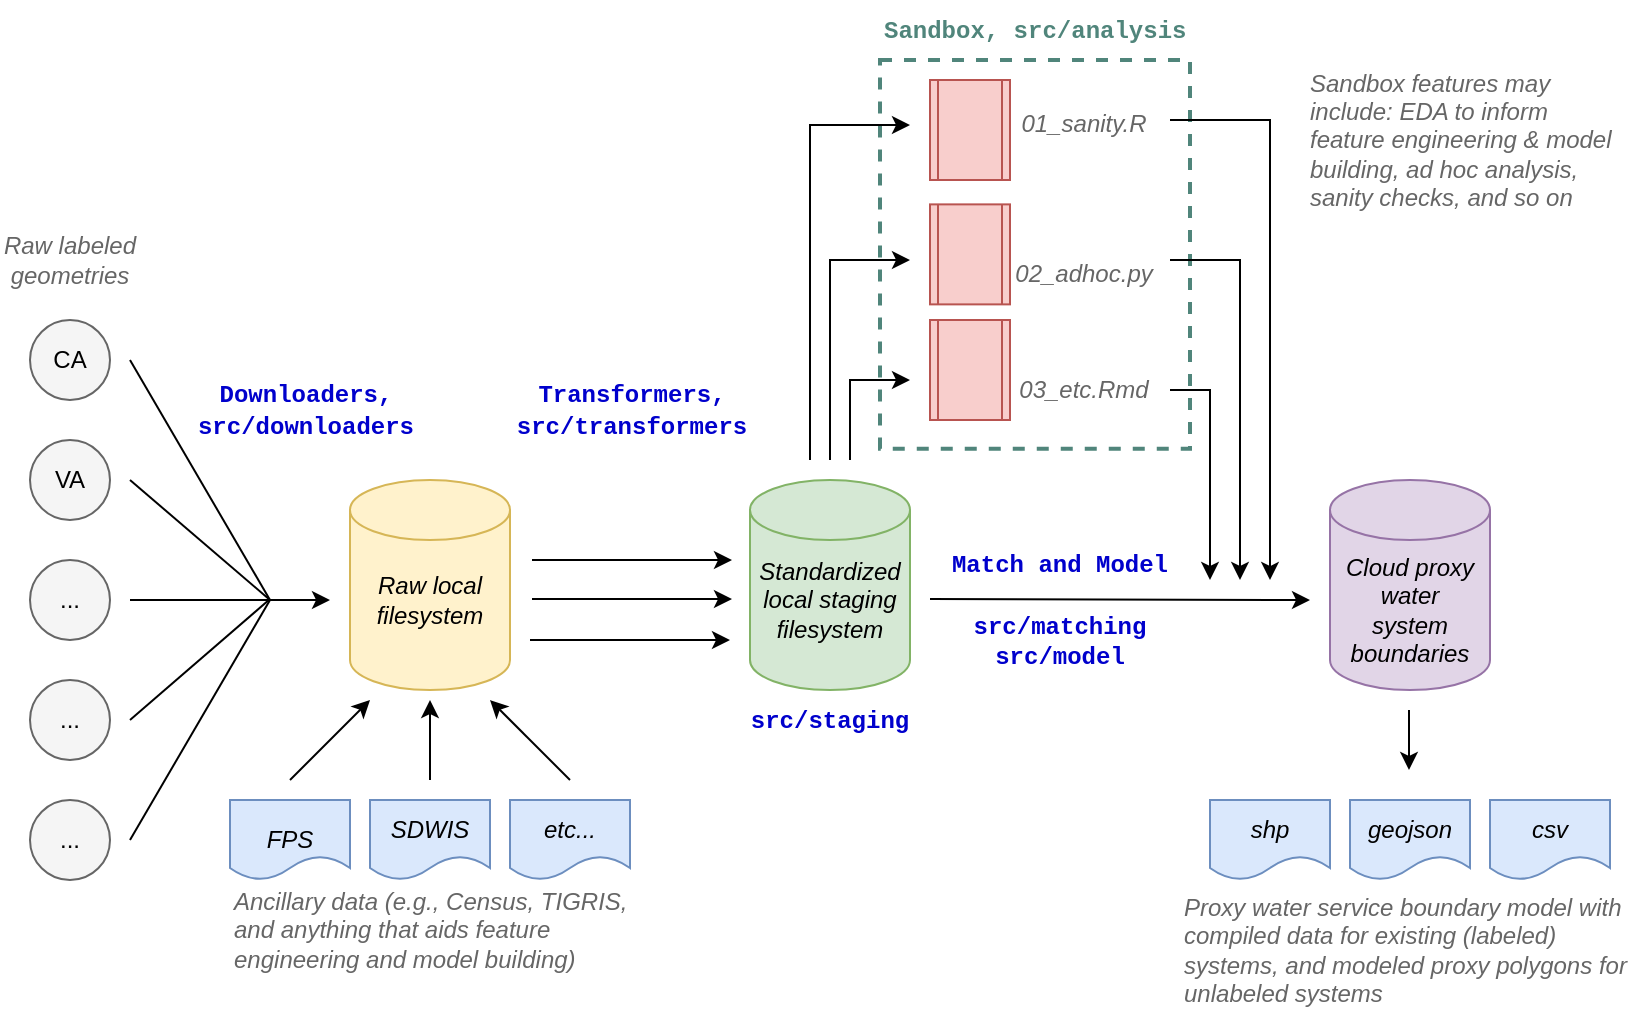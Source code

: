 <mxfile version="16.3.0" type="github">
  <diagram id="tJuNuwM7w041aLE-RxrF" name="Page-1">
    <mxGraphModel dx="1112" dy="736" grid="1" gridSize="10" guides="1" tooltips="1" connect="1" arrows="1" fold="1" page="1" pageScale="1" pageWidth="850" pageHeight="1100" math="0" shadow="0">
      <root>
        <mxCell id="0" />
        <mxCell id="1" parent="0" />
        <mxCell id="s7t7nHPVm9k2qo2n3bWj-88" value="" style="rounded=0;whiteSpace=wrap;html=1;dashed=1;fontFamily=Courier New;fontColor=#666666;strokeWidth=2;fillColor=none;strokeColor=#50857B;" parent="1" vertex="1">
          <mxGeometry x="465" y="30" width="155" height="194.38" as="geometry" />
        </mxCell>
        <mxCell id="s7t7nHPVm9k2qo2n3bWj-1" value="" style="ellipse;whiteSpace=wrap;html=1;aspect=fixed;fillColor=#f5f5f5;fontColor=#333333;strokeColor=#666666;" parent="1" vertex="1">
          <mxGeometry x="40" y="160" width="40" height="40" as="geometry" />
        </mxCell>
        <mxCell id="s7t7nHPVm9k2qo2n3bWj-2" value="" style="ellipse;whiteSpace=wrap;html=1;aspect=fixed;fillColor=#f5f5f5;fontColor=#333333;strokeColor=#666666;" parent="1" vertex="1">
          <mxGeometry x="40" y="220" width="40" height="40" as="geometry" />
        </mxCell>
        <mxCell id="s7t7nHPVm9k2qo2n3bWj-3" value="" style="ellipse;whiteSpace=wrap;html=1;aspect=fixed;fillColor=#f5f5f5;fontColor=#333333;strokeColor=#666666;" parent="1" vertex="1">
          <mxGeometry x="40" y="280" width="40" height="40" as="geometry" />
        </mxCell>
        <mxCell id="s7t7nHPVm9k2qo2n3bWj-4" value="" style="ellipse;whiteSpace=wrap;html=1;aspect=fixed;fillColor=#f5f5f5;fontColor=#333333;strokeColor=#666666;" parent="1" vertex="1">
          <mxGeometry x="40" y="340" width="40" height="40" as="geometry" />
        </mxCell>
        <mxCell id="s7t7nHPVm9k2qo2n3bWj-5" value="" style="ellipse;whiteSpace=wrap;html=1;aspect=fixed;fillColor=#f5f5f5;fontColor=#333333;strokeColor=#666666;" parent="1" vertex="1">
          <mxGeometry x="40" y="400" width="40" height="40" as="geometry" />
        </mxCell>
        <mxCell id="s7t7nHPVm9k2qo2n3bWj-7" value="" style="endArrow=none;html=1;rounded=0;" parent="1" edge="1">
          <mxGeometry width="50" height="50" relative="1" as="geometry">
            <mxPoint x="90" y="420" as="sourcePoint" />
            <mxPoint x="160" y="300" as="targetPoint" />
          </mxGeometry>
        </mxCell>
        <mxCell id="s7t7nHPVm9k2qo2n3bWj-8" value="" style="endArrow=none;html=1;rounded=0;" parent="1" edge="1">
          <mxGeometry width="50" height="50" relative="1" as="geometry">
            <mxPoint x="90" y="180" as="sourcePoint" />
            <mxPoint x="160" y="300" as="targetPoint" />
          </mxGeometry>
        </mxCell>
        <mxCell id="s7t7nHPVm9k2qo2n3bWj-9" value="" style="endArrow=none;html=1;rounded=0;" parent="1" edge="1">
          <mxGeometry width="50" height="50" relative="1" as="geometry">
            <mxPoint x="90" y="240" as="sourcePoint" />
            <mxPoint x="160" y="300" as="targetPoint" />
          </mxGeometry>
        </mxCell>
        <mxCell id="s7t7nHPVm9k2qo2n3bWj-10" value="" style="endArrow=none;html=1;rounded=0;" parent="1" edge="1">
          <mxGeometry width="50" height="50" relative="1" as="geometry">
            <mxPoint x="90" y="300" as="sourcePoint" />
            <mxPoint x="160" y="300" as="targetPoint" />
          </mxGeometry>
        </mxCell>
        <mxCell id="s7t7nHPVm9k2qo2n3bWj-11" value="" style="endArrow=none;html=1;rounded=0;" parent="1" edge="1">
          <mxGeometry width="50" height="50" relative="1" as="geometry">
            <mxPoint x="90" y="360" as="sourcePoint" />
            <mxPoint x="160" y="299.5" as="targetPoint" />
          </mxGeometry>
        </mxCell>
        <mxCell id="s7t7nHPVm9k2qo2n3bWj-12" value="" style="endArrow=classic;html=1;rounded=0;" parent="1" edge="1">
          <mxGeometry width="50" height="50" relative="1" as="geometry">
            <mxPoint x="160" y="300" as="sourcePoint" />
            <mxPoint x="190" y="300" as="targetPoint" />
          </mxGeometry>
        </mxCell>
        <mxCell id="s7t7nHPVm9k2qo2n3bWj-13" value="&lt;i&gt;Raw labeled geometries&lt;/i&gt;" style="text;html=1;strokeColor=none;fillColor=none;align=center;verticalAlign=middle;whiteSpace=wrap;rounded=0;fontColor=#666666;" parent="1" vertex="1">
          <mxGeometry x="25" y="115" width="70" height="30" as="geometry" />
        </mxCell>
        <mxCell id="s7t7nHPVm9k2qo2n3bWj-14" value="CA" style="text;html=1;strokeColor=none;fillColor=none;align=center;verticalAlign=middle;whiteSpace=wrap;rounded=0;" parent="1" vertex="1">
          <mxGeometry x="30" y="165" width="60" height="30" as="geometry" />
        </mxCell>
        <mxCell id="s7t7nHPVm9k2qo2n3bWj-15" value="VA" style="text;html=1;strokeColor=none;fillColor=none;align=center;verticalAlign=middle;whiteSpace=wrap;rounded=0;" parent="1" vertex="1">
          <mxGeometry x="30" y="222.5" width="60" height="35" as="geometry" />
        </mxCell>
        <mxCell id="s7t7nHPVm9k2qo2n3bWj-17" value="" style="shape=cylinder3;whiteSpace=wrap;html=1;boundedLbl=1;backgroundOutline=1;size=15;fillColor=#fff2cc;strokeColor=#d6b656;" parent="1" vertex="1">
          <mxGeometry x="200" y="240" width="80" height="105" as="geometry" />
        </mxCell>
        <mxCell id="s7t7nHPVm9k2qo2n3bWj-18" value="&lt;i&gt;Raw local&lt;br&gt;filesystem&lt;/i&gt;" style="text;html=1;strokeColor=none;fillColor=none;align=center;verticalAlign=middle;whiteSpace=wrap;rounded=0;" parent="1" vertex="1">
          <mxGeometry x="205" y="285" width="70" height="30" as="geometry" />
        </mxCell>
        <mxCell id="s7t7nHPVm9k2qo2n3bWj-29" value="" style="shape=document;whiteSpace=wrap;html=1;boundedLbl=1;fillColor=#dae8fc;strokeColor=#6c8ebf;" parent="1" vertex="1">
          <mxGeometry x="140" y="400" width="60" height="40" as="geometry" />
        </mxCell>
        <mxCell id="s7t7nHPVm9k2qo2n3bWj-30" value="" style="shape=document;whiteSpace=wrap;html=1;boundedLbl=1;fillColor=#dae8fc;strokeColor=#6c8ebf;" parent="1" vertex="1">
          <mxGeometry x="210" y="400" width="60" height="40" as="geometry" />
        </mxCell>
        <mxCell id="s7t7nHPVm9k2qo2n3bWj-31" value="" style="shape=document;whiteSpace=wrap;html=1;boundedLbl=1;fillColor=#dae8fc;strokeColor=#6c8ebf;" parent="1" vertex="1">
          <mxGeometry x="280" y="400" width="60" height="40" as="geometry" />
        </mxCell>
        <mxCell id="s7t7nHPVm9k2qo2n3bWj-33" value="" style="endArrow=classic;html=1;rounded=0;" parent="1" edge="1">
          <mxGeometry width="50" height="50" relative="1" as="geometry">
            <mxPoint x="170" y="390" as="sourcePoint" />
            <mxPoint x="210" y="350" as="targetPoint" />
          </mxGeometry>
        </mxCell>
        <mxCell id="s7t7nHPVm9k2qo2n3bWj-34" value="" style="endArrow=classic;html=1;rounded=0;" parent="1" edge="1">
          <mxGeometry width="50" height="50" relative="1" as="geometry">
            <mxPoint x="310" y="390" as="sourcePoint" />
            <mxPoint x="270" y="350" as="targetPoint" />
          </mxGeometry>
        </mxCell>
        <mxCell id="s7t7nHPVm9k2qo2n3bWj-35" value="" style="endArrow=classic;html=1;rounded=0;" parent="1" edge="1">
          <mxGeometry width="50" height="50" relative="1" as="geometry">
            <mxPoint x="240" y="390" as="sourcePoint" />
            <mxPoint x="240" y="350" as="targetPoint" />
          </mxGeometry>
        </mxCell>
        <mxCell id="s7t7nHPVm9k2qo2n3bWj-36" value="&lt;i&gt;Ancillary data (e.g., Census, TIGRIS, and anything that aids feature engineering and model building)&lt;/i&gt;" style="text;html=1;strokeColor=none;fillColor=none;align=left;verticalAlign=middle;whiteSpace=wrap;rounded=0;fontColor=#666666;" parent="1" vertex="1">
          <mxGeometry x="140" y="450" width="200" height="30" as="geometry" />
        </mxCell>
        <mxCell id="s7t7nHPVm9k2qo2n3bWj-37" value="&lt;i&gt;FPS&lt;/i&gt;" style="text;html=1;strokeColor=none;fillColor=none;align=center;verticalAlign=middle;whiteSpace=wrap;rounded=0;" parent="1" vertex="1">
          <mxGeometry x="145" y="400" width="50" height="40" as="geometry" />
        </mxCell>
        <mxCell id="s7t7nHPVm9k2qo2n3bWj-38" value="&lt;i&gt;SDWIS&lt;/i&gt;" style="text;html=1;strokeColor=none;fillColor=none;align=center;verticalAlign=middle;whiteSpace=wrap;rounded=0;" parent="1" vertex="1">
          <mxGeometry x="215" y="400" width="50" height="30" as="geometry" />
        </mxCell>
        <mxCell id="s7t7nHPVm9k2qo2n3bWj-39" value="&lt;i&gt;etc...&lt;/i&gt;" style="text;html=1;strokeColor=none;fillColor=none;align=center;verticalAlign=middle;whiteSpace=wrap;rounded=0;" parent="1" vertex="1">
          <mxGeometry x="285" y="400" width="50" height="30" as="geometry" />
        </mxCell>
        <mxCell id="s7t7nHPVm9k2qo2n3bWj-42" value="" style="endArrow=classic;html=1;rounded=0;" parent="1" edge="1">
          <mxGeometry width="50" height="50" relative="1" as="geometry">
            <mxPoint x="291" y="280" as="sourcePoint" />
            <mxPoint x="391" y="280" as="targetPoint" />
          </mxGeometry>
        </mxCell>
        <mxCell id="s7t7nHPVm9k2qo2n3bWj-43" value="" style="endArrow=classic;html=1;rounded=0;" parent="1" edge="1">
          <mxGeometry width="50" height="50" relative="1" as="geometry">
            <mxPoint x="291" y="299.5" as="sourcePoint" />
            <mxPoint x="391" y="299.5" as="targetPoint" />
          </mxGeometry>
        </mxCell>
        <mxCell id="s7t7nHPVm9k2qo2n3bWj-44" value="" style="endArrow=classic;html=1;rounded=0;" parent="1" edge="1">
          <mxGeometry width="50" height="50" relative="1" as="geometry">
            <mxPoint x="290" y="320" as="sourcePoint" />
            <mxPoint x="390" y="320" as="targetPoint" />
          </mxGeometry>
        </mxCell>
        <mxCell id="s7t7nHPVm9k2qo2n3bWj-45" value="&lt;b&gt;&lt;font face=&quot;Courier New&quot;&gt;Transformers,&lt;br&gt;src/transformers&lt;br&gt;&lt;/font&gt;&lt;/b&gt;" style="text;html=1;strokeColor=none;fillColor=none;align=center;verticalAlign=middle;whiteSpace=wrap;rounded=0;fontColor=#0000CC;" parent="1" vertex="1">
          <mxGeometry x="311" y="190" width="60" height="30" as="geometry" />
        </mxCell>
        <mxCell id="s7t7nHPVm9k2qo2n3bWj-46" value="" style="shape=cylinder3;whiteSpace=wrap;html=1;boundedLbl=1;backgroundOutline=1;size=15;fillColor=#d5e8d4;strokeColor=#82b366;" parent="1" vertex="1">
          <mxGeometry x="400" y="240" width="80" height="105" as="geometry" />
        </mxCell>
        <mxCell id="s7t7nHPVm9k2qo2n3bWj-47" value="&lt;i&gt;Standardized&lt;br&gt;local staging filesystem&lt;/i&gt;" style="text;html=1;strokeColor=none;fillColor=none;align=center;verticalAlign=middle;whiteSpace=wrap;rounded=0;" parent="1" vertex="1">
          <mxGeometry x="405" y="285" width="70" height="30" as="geometry" />
        </mxCell>
        <mxCell id="s7t7nHPVm9k2qo2n3bWj-48" value="" style="endArrow=classic;html=1;rounded=0;" parent="1" edge="1">
          <mxGeometry width="50" height="50" relative="1" as="geometry">
            <mxPoint x="450" y="230" as="sourcePoint" />
            <mxPoint x="480" y="190" as="targetPoint" />
            <Array as="points">
              <mxPoint x="450" y="190" />
            </Array>
          </mxGeometry>
        </mxCell>
        <mxCell id="s7t7nHPVm9k2qo2n3bWj-53" value="" style="endArrow=classic;html=1;rounded=0;" parent="1" edge="1">
          <mxGeometry width="50" height="50" relative="1" as="geometry">
            <mxPoint x="430" y="230" as="sourcePoint" />
            <mxPoint x="480" y="62.5" as="targetPoint" />
            <Array as="points">
              <mxPoint x="430" y="62.5" />
            </Array>
          </mxGeometry>
        </mxCell>
        <mxCell id="s7t7nHPVm9k2qo2n3bWj-55" value="" style="shape=process;whiteSpace=wrap;html=1;backgroundOutline=1;fontFamily=Courier New;fillColor=#f8cecc;strokeColor=#b85450;" parent="1" vertex="1">
          <mxGeometry x="490" y="40" width="40" height="50" as="geometry" />
        </mxCell>
        <mxCell id="s7t7nHPVm9k2qo2n3bWj-56" value="&lt;i&gt;&lt;font color=&quot;#666666&quot;&gt;Sandbox features may include: EDA to inform feature engineering &amp;amp; model building,&amp;nbsp;&lt;/font&gt;&lt;/i&gt;&lt;i&gt;&lt;font color=&quot;#666666&quot;&gt;ad hoc analysis, sanity checks, and so on&lt;/font&gt;&lt;/i&gt;" style="text;html=1;strokeColor=none;fillColor=none;align=left;verticalAlign=middle;whiteSpace=wrap;rounded=0;" parent="1" vertex="1">
          <mxGeometry x="677.5" y="10" width="152.5" height="120" as="geometry" />
        </mxCell>
        <mxCell id="s7t7nHPVm9k2qo2n3bWj-57" value="" style="endArrow=classic;html=1;rounded=0;" parent="1" edge="1">
          <mxGeometry width="50" height="50" relative="1" as="geometry">
            <mxPoint x="490" y="299.5" as="sourcePoint" />
            <mxPoint x="680" y="300" as="targetPoint" />
          </mxGeometry>
        </mxCell>
        <mxCell id="s7t7nHPVm9k2qo2n3bWj-58" value="&lt;b&gt;&lt;font face=&quot;Courier New&quot; style=&quot;font-size: 12px&quot;&gt;Match and Model &lt;br&gt;&lt;br&gt;src/matching&lt;br&gt;src/model&lt;br&gt;&lt;/font&gt;&lt;/b&gt;" style="text;html=1;strokeColor=none;fillColor=none;align=center;verticalAlign=middle;whiteSpace=wrap;rounded=0;fontColor=#0000CC;" parent="1" vertex="1">
          <mxGeometry x="470" y="290" width="170" height="30" as="geometry" />
        </mxCell>
        <mxCell id="s7t7nHPVm9k2qo2n3bWj-59" value="" style="shape=cylinder3;whiteSpace=wrap;html=1;boundedLbl=1;backgroundOutline=1;size=15;fillColor=#e1d5e7;strokeColor=#9673a6;" parent="1" vertex="1">
          <mxGeometry x="690" y="240" width="80" height="105" as="geometry" />
        </mxCell>
        <mxCell id="s7t7nHPVm9k2qo2n3bWj-60" value="&lt;i&gt;Cloud proxy water system boundaries&lt;/i&gt;" style="text;html=1;strokeColor=none;fillColor=none;align=center;verticalAlign=middle;whiteSpace=wrap;rounded=0;" parent="1" vertex="1">
          <mxGeometry x="695" y="290" width="70" height="30" as="geometry" />
        </mxCell>
        <mxCell id="s7t7nHPVm9k2qo2n3bWj-61" value="" style="endArrow=classic;html=1;rounded=0;" parent="1" edge="1">
          <mxGeometry width="50" height="50" relative="1" as="geometry">
            <mxPoint x="610" y="60" as="sourcePoint" />
            <mxPoint x="660" y="290" as="targetPoint" />
            <Array as="points">
              <mxPoint x="660" y="60" />
            </Array>
          </mxGeometry>
        </mxCell>
        <mxCell id="s7t7nHPVm9k2qo2n3bWj-63" value="" style="endArrow=classic;html=1;rounded=0;" parent="1" edge="1">
          <mxGeometry width="50" height="50" relative="1" as="geometry">
            <mxPoint x="610" y="195" as="sourcePoint" />
            <mxPoint x="630" y="290" as="targetPoint" />
            <Array as="points">
              <mxPoint x="630" y="195" />
            </Array>
          </mxGeometry>
        </mxCell>
        <mxCell id="s7t7nHPVm9k2qo2n3bWj-64" value="" style="endArrow=classic;html=1;rounded=0;" parent="1" edge="1">
          <mxGeometry width="50" height="50" relative="1" as="geometry">
            <mxPoint x="729.5" y="355" as="sourcePoint" />
            <mxPoint x="729.5" y="385" as="targetPoint" />
          </mxGeometry>
        </mxCell>
        <mxCell id="s7t7nHPVm9k2qo2n3bWj-72" value="" style="shape=document;whiteSpace=wrap;html=1;boundedLbl=1;fillColor=#dae8fc;strokeColor=#6c8ebf;" parent="1" vertex="1">
          <mxGeometry x="630" y="400" width="60" height="40" as="geometry" />
        </mxCell>
        <mxCell id="s7t7nHPVm9k2qo2n3bWj-73" value="" style="shape=document;whiteSpace=wrap;html=1;boundedLbl=1;fillColor=#dae8fc;strokeColor=#6c8ebf;" parent="1" vertex="1">
          <mxGeometry x="700" y="400" width="60" height="40" as="geometry" />
        </mxCell>
        <mxCell id="s7t7nHPVm9k2qo2n3bWj-74" value="" style="shape=document;whiteSpace=wrap;html=1;boundedLbl=1;fillColor=#dae8fc;strokeColor=#6c8ebf;" parent="1" vertex="1">
          <mxGeometry x="770" y="400" width="60" height="40" as="geometry" />
        </mxCell>
        <mxCell id="s7t7nHPVm9k2qo2n3bWj-75" value="&lt;i&gt;Proxy water service boundary model with compiled data for existing (labeled) systems, and modeled proxy polygons for unlabeled systems&lt;/i&gt;" style="text;html=1;strokeColor=none;fillColor=none;align=left;verticalAlign=middle;whiteSpace=wrap;rounded=0;fontColor=#666666;" parent="1" vertex="1">
          <mxGeometry x="615" y="460" width="230" height="30" as="geometry" />
        </mxCell>
        <mxCell id="s7t7nHPVm9k2qo2n3bWj-76" value="&lt;i&gt;shp&lt;/i&gt;" style="text;html=1;strokeColor=none;fillColor=none;align=center;verticalAlign=middle;whiteSpace=wrap;rounded=0;" parent="1" vertex="1">
          <mxGeometry x="635" y="395" width="50" height="40" as="geometry" />
        </mxCell>
        <mxCell id="s7t7nHPVm9k2qo2n3bWj-77" value="&lt;i&gt;geojson&lt;/i&gt;" style="text;html=1;strokeColor=none;fillColor=none;align=center;verticalAlign=middle;whiteSpace=wrap;rounded=0;" parent="1" vertex="1">
          <mxGeometry x="705" y="400" width="50" height="30" as="geometry" />
        </mxCell>
        <mxCell id="s7t7nHPVm9k2qo2n3bWj-78" value="&lt;i&gt;csv&lt;/i&gt;" style="text;html=1;strokeColor=none;fillColor=none;align=center;verticalAlign=middle;whiteSpace=wrap;rounded=0;" parent="1" vertex="1">
          <mxGeometry x="775" y="400" width="50" height="30" as="geometry" />
        </mxCell>
        <mxCell id="s7t7nHPVm9k2qo2n3bWj-81" value="..." style="text;html=1;strokeColor=none;fillColor=none;align=center;verticalAlign=middle;whiteSpace=wrap;rounded=0;" parent="1" vertex="1">
          <mxGeometry x="30" y="282.5" width="60" height="35" as="geometry" />
        </mxCell>
        <mxCell id="s7t7nHPVm9k2qo2n3bWj-82" value="..." style="text;html=1;strokeColor=none;fillColor=none;align=center;verticalAlign=middle;whiteSpace=wrap;rounded=0;" parent="1" vertex="1">
          <mxGeometry x="30" y="342.5" width="60" height="35" as="geometry" />
        </mxCell>
        <mxCell id="s7t7nHPVm9k2qo2n3bWj-83" value="..." style="text;html=1;strokeColor=none;fillColor=none;align=center;verticalAlign=middle;whiteSpace=wrap;rounded=0;" parent="1" vertex="1">
          <mxGeometry x="30" y="402.5" width="60" height="35" as="geometry" />
        </mxCell>
        <mxCell id="s7t7nHPVm9k2qo2n3bWj-85" value="&lt;b&gt;&lt;font face=&quot;Courier New&quot;&gt;Sandbox, src/analysis&lt;/font&gt;&lt;/b&gt;" style="text;html=1;strokeColor=none;fillColor=none;align=left;verticalAlign=middle;whiteSpace=wrap;rounded=0;fontColor=#50857B;" parent="1" vertex="1">
          <mxGeometry x="465" width="175" height="30" as="geometry" />
        </mxCell>
        <mxCell id="s7t7nHPVm9k2qo2n3bWj-16" value="&lt;b&gt;&lt;font face=&quot;Courier New&quot;&gt;Downloaders,&lt;br&gt;src/downloaders&lt;br&gt;&lt;/font&gt;&lt;/b&gt;" style="text;html=1;strokeColor=none;fillColor=default;align=center;verticalAlign=middle;whiteSpace=wrap;rounded=0;fontColor=#0000CC;" parent="1" vertex="1">
          <mxGeometry x="122.5" y="185" width="110" height="40" as="geometry" />
        </mxCell>
        <mxCell id="s7t7nHPVm9k2qo2n3bWj-91" value="" style="shape=process;whiteSpace=wrap;html=1;backgroundOutline=1;fontFamily=Courier New;fillColor=#f8cecc;strokeColor=#b85450;" parent="1" vertex="1">
          <mxGeometry x="490" y="102.19" width="40" height="50" as="geometry" />
        </mxCell>
        <mxCell id="s7t7nHPVm9k2qo2n3bWj-92" value="" style="shape=process;whiteSpace=wrap;html=1;backgroundOutline=1;fontFamily=Courier New;fillColor=#f8cecc;strokeColor=#b85450;" parent="1" vertex="1">
          <mxGeometry x="490" y="160" width="40" height="50" as="geometry" />
        </mxCell>
        <mxCell id="s7t7nHPVm9k2qo2n3bWj-93" value="" style="endArrow=classic;html=1;rounded=0;" parent="1" edge="1">
          <mxGeometry width="50" height="50" relative="1" as="geometry">
            <mxPoint x="440" y="230" as="sourcePoint" />
            <mxPoint x="480" y="130" as="targetPoint" />
            <Array as="points">
              <mxPoint x="440" y="130" />
            </Array>
          </mxGeometry>
        </mxCell>
        <mxCell id="s7t7nHPVm9k2qo2n3bWj-96" value="" style="endArrow=classic;html=1;rounded=0;" parent="1" edge="1">
          <mxGeometry width="50" height="50" relative="1" as="geometry">
            <mxPoint x="610" y="130" as="sourcePoint" />
            <mxPoint x="645" y="290" as="targetPoint" />
            <Array as="points">
              <mxPoint x="645" y="130" />
            </Array>
          </mxGeometry>
        </mxCell>
        <mxCell id="s7t7nHPVm9k2qo2n3bWj-97" value="&lt;i&gt;01_sanity.R&lt;/i&gt;" style="text;html=1;strokeColor=none;fillColor=none;align=center;verticalAlign=middle;whiteSpace=wrap;rounded=0;fontColor=#666666;" parent="1" vertex="1">
          <mxGeometry x="532" y="47" width="70" height="30" as="geometry" />
        </mxCell>
        <mxCell id="s7t7nHPVm9k2qo2n3bWj-98" value="&lt;i&gt;03_etc.Rmd&lt;/i&gt;" style="text;html=1;strokeColor=none;fillColor=none;align=center;verticalAlign=middle;whiteSpace=wrap;rounded=0;fontColor=#666666;" parent="1" vertex="1">
          <mxGeometry x="532" y="180" width="70" height="30" as="geometry" />
        </mxCell>
        <mxCell id="s7t7nHPVm9k2qo2n3bWj-99" value="&lt;i&gt;02_adhoc.py&lt;/i&gt;" style="text;html=1;strokeColor=none;fillColor=none;align=center;verticalAlign=middle;whiteSpace=wrap;rounded=0;fontColor=#666666;" parent="1" vertex="1">
          <mxGeometry x="532" y="122.19" width="70" height="30" as="geometry" />
        </mxCell>
        <mxCell id="s7t7nHPVm9k2qo2n3bWj-101" value="&lt;b&gt;&lt;font face=&quot;Courier New&quot;&gt;src/staging&lt;br&gt;&lt;/font&gt;&lt;/b&gt;" style="text;html=1;strokeColor=none;fillColor=none;align=center;verticalAlign=middle;whiteSpace=wrap;rounded=0;fontColor=#0000CC;" parent="1" vertex="1">
          <mxGeometry x="410" y="345" width="60" height="30" as="geometry" />
        </mxCell>
      </root>
    </mxGraphModel>
  </diagram>
</mxfile>
